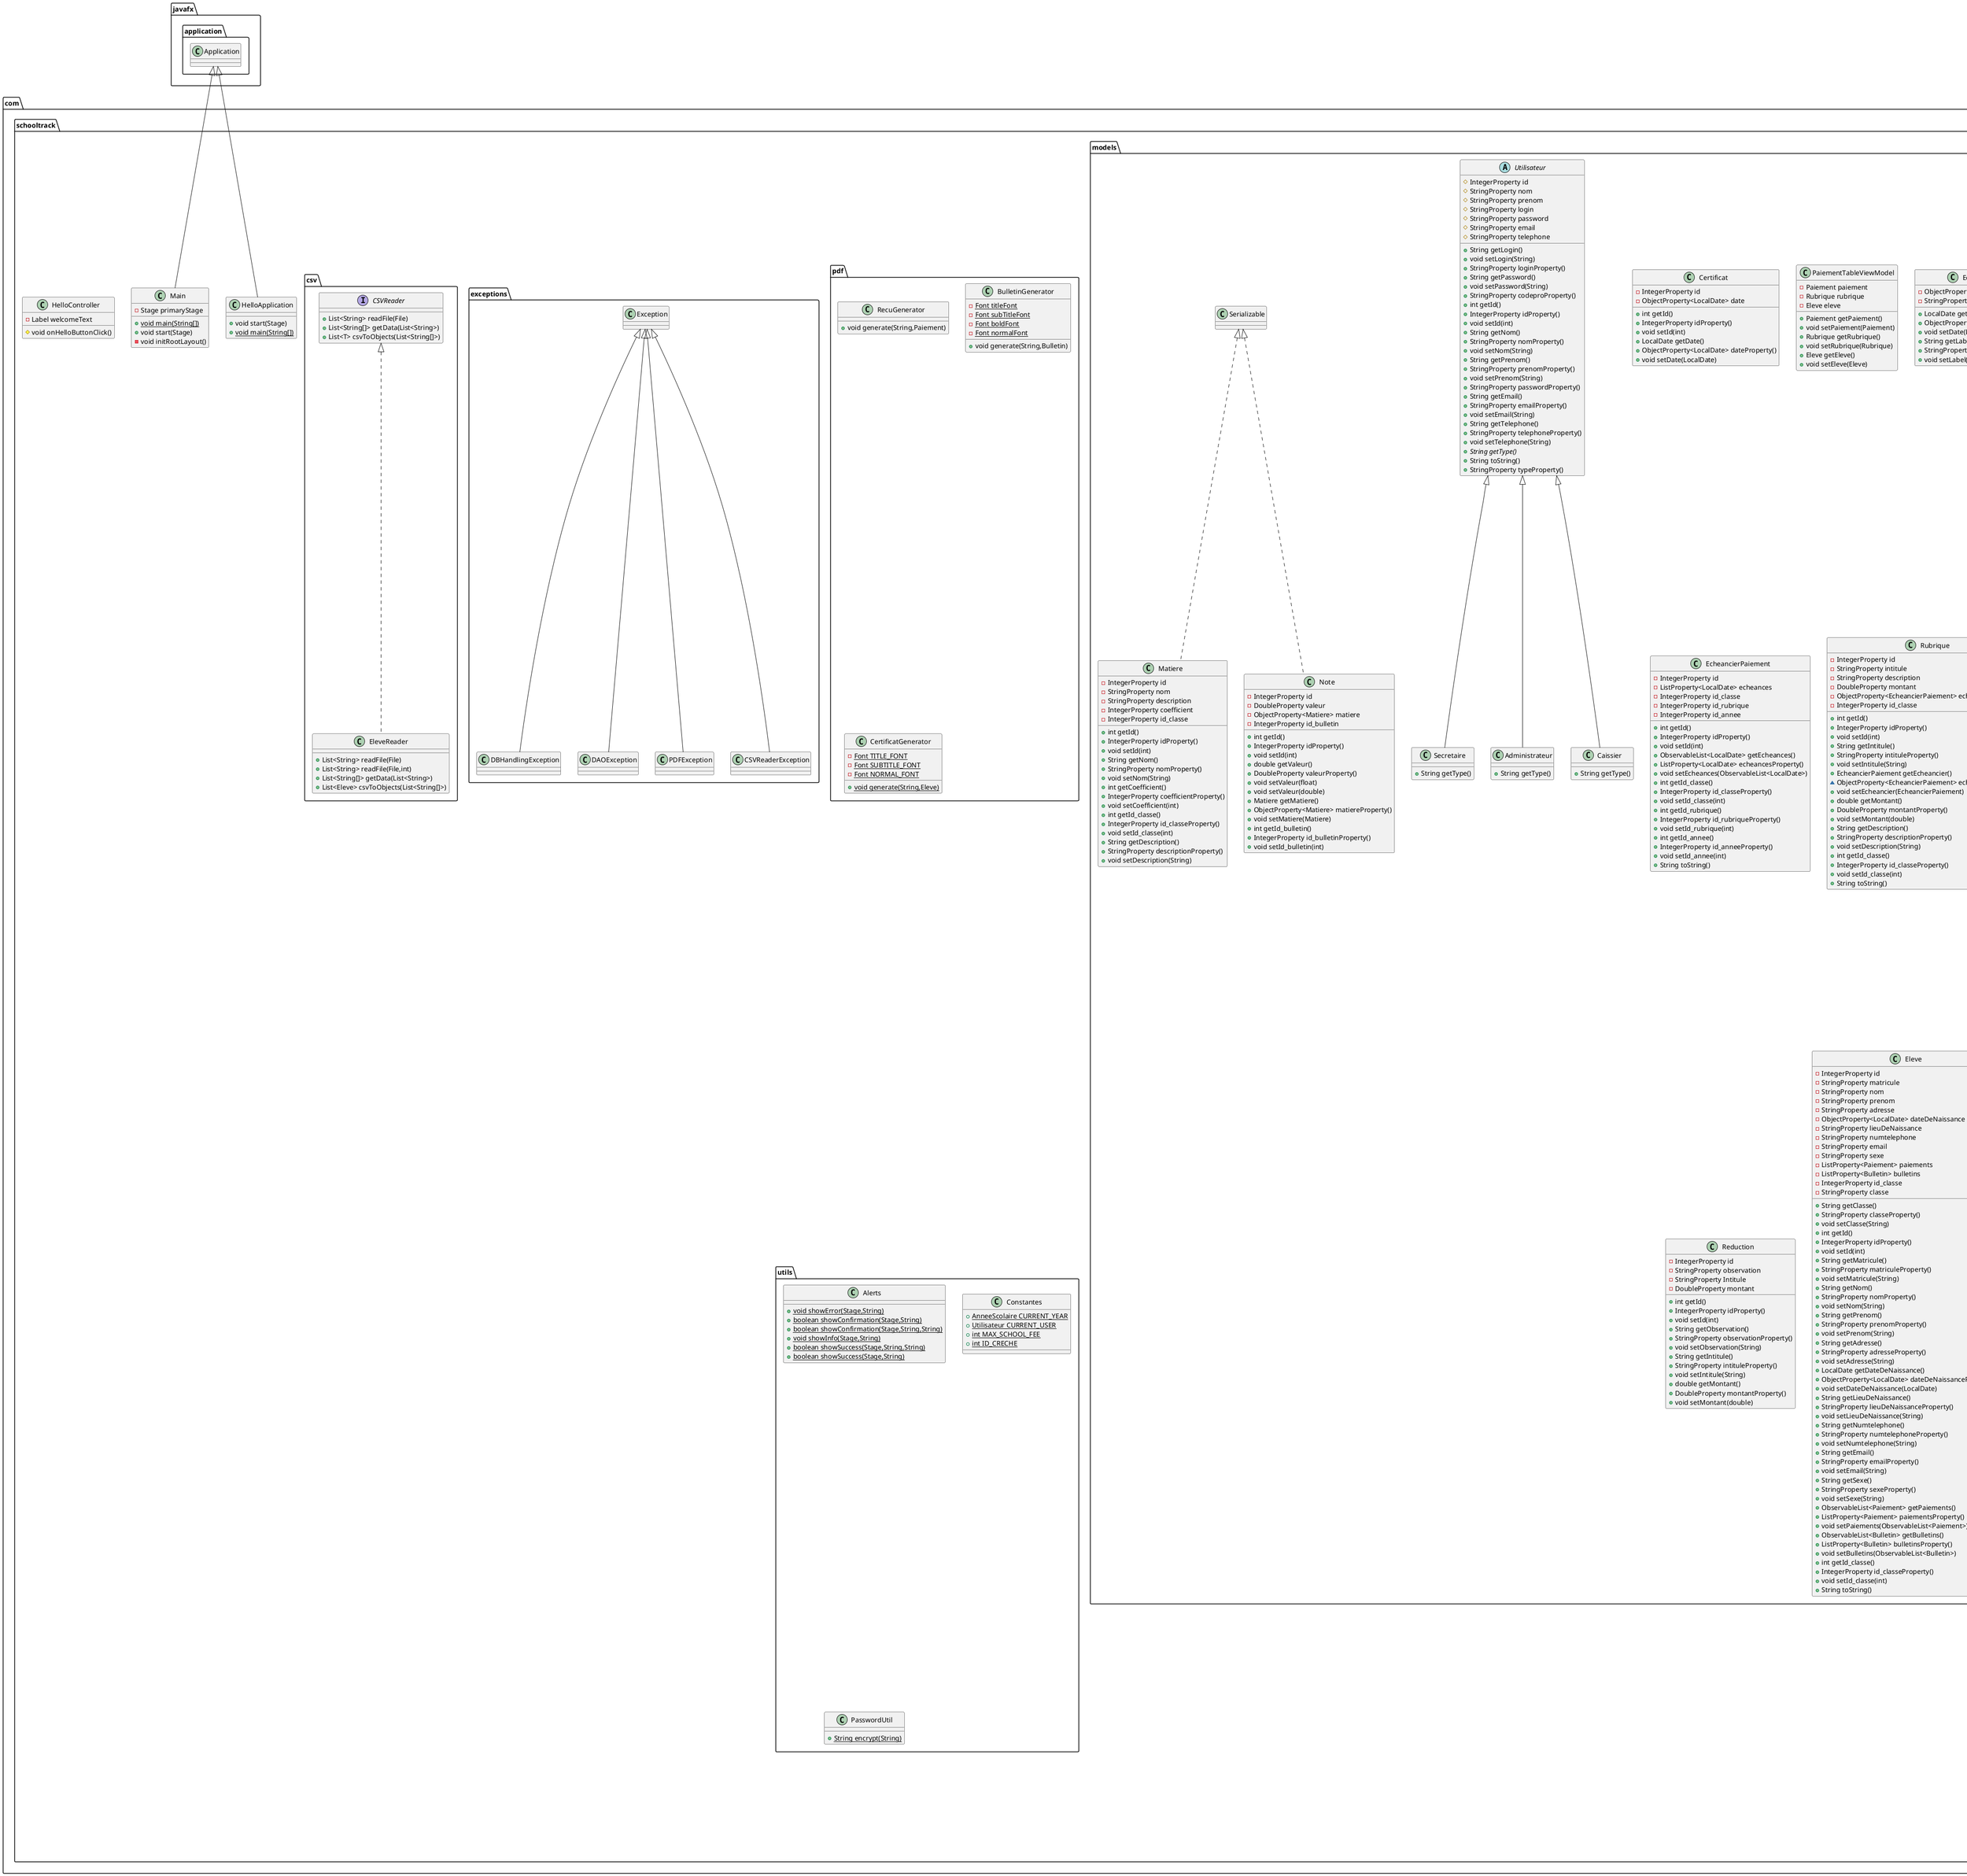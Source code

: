 @startuml
class com.schooltrack.controller.administateur.UserController {
- TableColumn<Utilisateur,String> emailColumn
- TableColumn<Utilisateur,String> nomColumn
- TableColumn<Utilisateur,String> numColumn
- TableColumn<Utilisateur,String> prenomColumn
- TableColumn<Utilisateur,String> typeColumn
- UtilisateurDAO utilisateurDAO
- TableView<Utilisateur> userTable
- Stage parentStage
+ void setParentStage(Stage)
~ void addUser(ActionEvent)
- void deleteUser(ActionEvent)
~ void editUser(ActionEvent)
- void initialize()
+ void initTable()
}
class com.schooltrack.controller.administateur.UserEditController {
- RadioButton adminBR
- RadioButton caissierBR
- TextField emailTextField
- TextField nomTextField
- PasswordField passwordTextField
- TextField prenomTextField
- RadioButton secretaireBR
- ToggleGroup type
- Label titleLabel
- TextField usernameTextField
- TextField numeroTextField
- Button addButton
- Stage dialogStage
- boolean okClicked
- Utilisateur utilisateur
+ void setDialogStage(Stage)
+ boolean isOkClicked()
+ Utilisateur getUtilisateur()
+ void setUtilisateur(Utilisateur)
~ void addUser(ActionEvent)
- boolean isInputValid()
- boolean isEmailValid(String)
- boolean isPhoneValid(String)
~ void handleCancel(ActionEvent)
- void initialize()
}
class com.schooltrack.models.Certificat {
- IntegerProperty id
- ObjectProperty<LocalDate> date
+ int getId()
+ IntegerProperty idProperty()
+ void setId(int)
+ LocalDate getDate()
+ ObjectProperty<LocalDate> dateProperty()
+ void setDate(LocalDate)
}
class com.schooltrack.models.PaiementTableViewModel {
- Paiement paiement
- Rubrique rubrique
- Eleve eleve
+ Paiement getPaiement()
+ void setPaiement(Paiement)
+ Rubrique getRubrique()
+ void setRubrique(Rubrique)
+ Eleve getEleve()
+ void setEleve(Eleve)
}
class com.schooltrack.pdf.RecuGenerator {
+ void generate(String,Paiement)
}
class com.schooltrack.jdbc.TestPDF {
}
class com.schooltrack.models.EcheanceTableModel {
- ObjectProperty<LocalDate> date
- StringProperty label
+ LocalDate getDate()
+ ObjectProperty<LocalDate> dateProperty()
+ void setDate(LocalDate)
+ String getLabel()
+ StringProperty labelProperty()
+ void setLabel(String)
}
class com.schooltrack.controller.secretaire.MatiereEditController {
- TextField coeffTextField
- TextField matiereTextField
- TextArea descriptionTextArea
- Matiere matiere
- Stage dialogStage
- boolean okClicked
+ void setMatiere(Matiere)
+ Matiere getMatiere()
+ void setDialogStage(Stage)
+ boolean isOkClicked()
- void cancel(ActionEvent)
- void handleOk(ActionEvent)
- boolean isInputValid()
- void initialize()
}
class com.schooltrack.models.datasource.NoteDAO {
+ void create(Note)
+ Note read(int)
+ void update(Note)
+ void delete(int)
+ List<Note> readAll()
+ List<Note> readAllByBulletin(int)
+ void generateNotes(int)
+ void deleteNotes(int)
}
class com.schooltrack.controller.caissier.DashboardCaissierController {
- Label caisseLabel
- Label inscriptionLabel
- Label loginLabel
- Stage parentStage
+ void setParentStage(Stage)
+ void initialize()
}
class com.schooltrack.exceptions.DBHandlingException {
}
class com.schooltrack.models.datasource.ClasseDAO {
+ void create(Classe)
+ Classe read(int)
+ void update(Classe)
+ void delete(int)
+ List<Classe> readAll()
+ List<Classe> readAll(int)
+ List<Classe> readAll(int,int)
+ List<Classe> readAllSimple(int)
+ List<Classe> readAllWithoutEleves(int)
+ String readNom(int)
}
class com.schooltrack.models.datasource.MatiereDAO {
+ void create(Matiere)
+ Matiere read(int)
+ void update(Matiere)
+ void delete(int)
+ List<Matiere> readAll()
+ List<Matiere> readAllByClasse(int)
}
class com.schooltrack.models.datasource.BulletinDAO {
+ void create(Bulletin)
+ Bulletin read(int)
+ void update(Bulletin)
+ void delete(int)
+ List<Bulletin> readAll()
+ List<Bulletin> readAllByYear(int,int)
+ Bulletin read(int,int,int)
+ void generate(int,int)
}
class com.schooltrack.pdf.BulletinGenerator {
- {static} Font titleFont
- {static} Font subTitleFont
- {static} Font boldFont
- {static} Font normalFont
+ void generate(String,Bulletin)
}
class com.schooltrack.jdbc.TestConnection {
+ {static} void main(String[])
}
class com.schooltrack.exceptions.DAOException {
}
class com.schooltrack.controller.secretaire.EleveEditController {
- RadioButton FemmeBR
- TextField adrTextField
- Button cancelButton
- DatePicker dtNaissDatePicker
- TextField emailTextField
- ToggleGroup genre
- RadioButton hommeBR
- TextField lieuNaissTextField
- TextField nomTextField
- TextField numTextField
- Button okButton
- TextField prenomTextField
- Eleve eleve
- Stage dialogStage
- boolean okClicked
+ Eleve getEleve()
+ boolean isOkClicked()
+ void setDialogStage(Stage)
+ void setEleve(Eleve)
- void initialize()
- void handleOk()
- boolean isInputValid()
- boolean isValidEmail(String)
- boolean isValidPhoneNumber(String)
- void cancel()
}
class com.schooltrack.controller.secretaire.ReaffectationController {
- ChoiceBox<String> classeChoiceBox
- ChoiceBox<String> sectionChoiceBox
- List<Section> sections
- Stage dialogStage
- Eleve eleve
+ void setEleve(Eleve)
+ void setDialogStage(Stage)
~ void handleCancel(ActionEvent)
~ void handleValider(ActionEvent)
~ void initialize()
+ void initSectionChoiceBox()
- void updateClasseChoiceBox()
}
class com.schooltrack.models.Section {
- IntegerProperty id
- StringProperty Intitule
- ListProperty<Classe> classes
+ int getId()
+ IntegerProperty idProperty()
+ void setId(int)
+ String getIntitule()
+ StringProperty intituleProperty()
+ void setIntitule(String)
+ ObservableList<Classe> getClasses()
+ ListProperty<Classe> classesProperty()
+ void setClasses(ObservableList<Classe>)
+ long getEffectif()
}
class com.schooltrack.models.EcheancierPaiement {
- IntegerProperty id
- ListProperty<LocalDate> echeances
- IntegerProperty id_classe
- IntegerProperty id_rubrique
- IntegerProperty id_annee
+ int getId()
+ IntegerProperty idProperty()
+ void setId(int)
+ ObservableList<LocalDate> getEcheances()
+ ListProperty<LocalDate> echeancesProperty()
+ void setEcheances(ObservableList<LocalDate>)
+ int getId_classe()
+ IntegerProperty id_classeProperty()
+ void setId_classe(int)
+ int getId_rubrique()
+ IntegerProperty id_rubriqueProperty()
+ void setId_rubrique(int)
+ int getId_annee()
+ IntegerProperty id_anneeProperty()
+ void setId_annee(int)
+ String toString()
}
class com.schooltrack.jdbc.DBManager {
- {static} Connection connection
+ {static} Connection getConnection()
}
class com.schooltrack.utils.Alerts {
+ {static} void showError(Stage,String)
+ {static} boolean showConfirmation(Stage,String)
+ {static} boolean showConfirmation(Stage,String,String)
+ {static} void showInfo(Stage,String)
+ {static} boolean showSuccess(Stage,String,String)
+ {static} boolean showSuccess(Stage,String)
}
class com.schooltrack.HelloApplication {
+ void start(Stage)
+ {static} void main(String[])
}
interface com.schooltrack.csv.CSVReader {
+ List<String> readFile(File)
+ List<String[]> getData(List<String>)
+ List<T> csvToObjects(List<String[]>)
}
class com.schooltrack.models.datasource.UtilisateurDAO {
+ void create(Utilisateur)
+ Utilisateur read(int)
+ void update(Utilisateur)
+ void delete(int)
+ List<Utilisateur> readAll()
+ Utilisateur readByLogin(String)
+ Utilisateur readByLoginPassword(String,String)
+ int count()
}
class com.schooltrack.models.Rubrique {
- IntegerProperty id
- StringProperty intitule
- StringProperty description
- DoubleProperty montant
- ObjectProperty<EcheancierPaiement> echeancier
- IntegerProperty id_classe
+ int getId()
+ IntegerProperty idProperty()
+ void setId(int)
+ String getIntitule()
+ StringProperty intituleProperty()
+ void setIntitule(String)
+ EcheancierPaiement getEcheancier()
~ ObjectProperty<EcheancierPaiement> echeancierProperty()
+ void setEcheancier(EcheancierPaiement)
+ double getMontant()
+ DoubleProperty montantProperty()
+ void setMontant(double)
+ String getDescription()
+ StringProperty descriptionProperty()
+ void setDescription(String)
+ int getId_classe()
+ IntegerProperty id_classeProperty()
+ void setId_classe(int)
+ String toString()
}
class com.schooltrack.models.datasource.EcheancierPaiementDAO {
+ void create(EcheancierPaiement)
+ EcheancierPaiement read(int)
+ void update(EcheancierPaiement)
+ void delete(int)
+ List<EcheancierPaiement> readAll()
+ List<LocalDate> readEcheances(int)
+ EcheancierPaiement readEcheancierPaiement(int,int,int)
+ void createEcheancierPaiementScolarite()
}
class com.schooltrack.csv.EleveReader {
+ List<String> readFile(File)
+ List<String> readFile(File,int)
+ List<String[]> getData(List<String>)
+ List<Eleve> csvToObjects(List<String[]>)
}
class com.schooltrack.models.AnneeScolaire {
- IntegerProperty id
- StringProperty intitule
- ObjectProperty<LocalDate> dateDebut
- ObjectProperty<LocalDate> dateFin
+ int getId()
+ IntegerProperty idProperty()
+ void setId(int)
+ String getIntitule()
+ StringProperty intituleProperty()
+ void setIntitule(String)
+ LocalDate getDateDebut()
+ ObjectProperty<LocalDate> dateDebutProperty()
+ void setDateDebut(LocalDate)
+ LocalDate getDateFin()
+ ObjectProperty<LocalDate> dateFinProperty()
+ void setDateFin(LocalDate)
+ String toString()
}
class com.schooltrack.models.Matiere {
- IntegerProperty id
- StringProperty nom
- StringProperty description
- IntegerProperty coefficient
- IntegerProperty id_classe
+ int getId()
+ IntegerProperty idProperty()
+ void setId(int)
+ String getNom()
+ StringProperty nomProperty()
+ void setNom(String)
+ int getCoefficient()
+ IntegerProperty coefficientProperty()
+ void setCoefficient(int)
+ int getId_classe()
+ IntegerProperty id_classeProperty()
+ void setId_classe(int)
+ String getDescription()
+ StringProperty descriptionProperty()
+ void setDescription(String)
}
class com.schooltrack.controller.AuthController {
- TextField loginField
- PasswordField passwordField
- Button loginButton
- Button closeButton
- Label errorLabel
- Stage primaryStage
+ void setPrimaryStage(Stage)
~ void initialize()
- void handleLogin()
- void reinitFields()
- boolean isInputValid()
- void showError(String)
- void handleClose()
}
class com.schooltrack.models.datasource.EleveDAO {
+ void create(Eleve)
+ String generateMatricule()
+ void inscription(Eleve)
+ void modifierInscription(Eleve)
+ LocalDate readDateInscription(int)
+ Eleve read(int)
+ void update(Eleve)
+ void delete(int)
+ void retirer(int)
+ List<Eleve> readAll()
+ List<Eleve> readAllByClasse(int,int)
+ Eleve readByNomPrenomDateNaissLieuNaiss(String,String,LocalDate,String)
+ Eleve readByMatricule(String)
+ List<Eleve> readByNom(String)
+ List<Eleve> readByPromptText(String)
}
class com.schooltrack.controller.secretaire.DashboardController {
- Label effectifCollege
- Label effectifElementaire
- Label effectifFroid
- Label effectifMaternelle
- Label loginLabel
- AnchorPane dashboardLayout
+ void setLoginLabelValue(String)
~ void initialize()
+ void setLoginLabel(String)
+ void initSectionSize()
}
class com.schooltrack.models.Bulletin {
- IntegerProperty id
- IntegerProperty trimestre
- FloatProperty moyenne
- ListProperty<Note> notes
- IntegerProperty id_eleve
- IntegerProperty id_classe
- IntegerProperty id_annee
+ int getId()
+ IntegerProperty idProperty()
+ void setId(int)
+ int getTrimestre()
+ IntegerProperty trimestreProperty()
+ void setTrimestre(int)
+ float getMoyenne()
+ FloatProperty moyenneProperty()
+ void setMoyenne(float)
+ ObservableList<Note> getNotes()
+ ListProperty<Note> notesProperty()
+ void setNotes(ObservableList<Note>)
+ int getId_eleve()
+ IntegerProperty id_eleveProperty()
+ void setId_eleve(int)
+ int getId_classe()
+ IntegerProperty id_classeProperty()
+ void setId_classe(int)
+ int getId_annee()
+ IntegerProperty id_anneeProperty()
+ void setId_annee(int)
+ String toString()
}
class com.schooltrack.models.datasource.SectionDAO {
+ void create(Section)
+ Section read(int)
+ void update(Section)
+ void delete(int)
+ List<Section> readAll()
+ List<Section> readAll(int)
+ List<Section> readAllWithoutStudents(int)
+ List<Section> readAllSimple(int)
+ Section read(String)
}
class com.schooltrack.controller.caissier.PaiementController {
- TableView<PaiementTableViewModel> paiementTable
- TableColumn<PaiementTableViewModel,String> classeEleveColumn
- TableColumn<PaiementTableViewModel,LocalDate> dateColumn
- TableColumn<PaiementTableViewModel,String> matriculeColumn
- TableColumn<PaiementTableViewModel,Double> montantColumn
- TableColumn<PaiementTableViewModel,String> nomEleveColumn
- TableColumn<PaiementTableViewModel,String> numeroColumn
- TableColumn<PaiementTableViewModel,String> observationColumn
- TableColumn<PaiementTableViewModel,String> rubriqueColumn
- ChoiceBox<String> periodeChoiceBox
- ChoiceBox<String> rubriqueChoiceBox
- Stage parentStage
+ void setParentStage(Stage)
~ void handleAdd(ActionEvent)
~ void handleDelete(ActionEvent)
~ void handleEdit(ActionEvent)
~ void handlePrint(ActionEvent)
- void initialize()
- void updatePaiementTable()
+ void initChoiceBoxes()
}
class com.schooltrack.utils.Constantes {
+ {static} AnneeScolaire CURRENT_YEAR
+ {static} Utilisateur CURRENT_USER
+ {static} int MAX_SCHOOL_FEE
+ {static} int ID_CRECHE
}
class com.schooltrack.models.Reduction {
- IntegerProperty id
- StringProperty observation
- StringProperty Intitule
- DoubleProperty montant
+ int getId()
+ IntegerProperty idProperty()
+ void setId(int)
+ String getObservation()
+ StringProperty observationProperty()
+ void setObservation(String)
+ String getIntitule()
+ StringProperty intituleProperty()
+ void setIntitule(String)
+ double getMontant()
+ DoubleProperty montantProperty()
+ void setMontant(double)
}
class com.schooltrack.pdf.CertificatGenerator {
- {static} Font TITLE_FONT
- {static} Font SUBTITLE_FONT
- {static} Font NORMAL_FONT
+ {static} void generate(String,Eleve)
}
class com.schooltrack.Main {
- Stage primaryStage
+ {static} void main(String[])
+ void start(Stage)
- void initRootLayout()
}
class com.schooltrack.models.datasource.PaiementDAO {
+ void create(Paiement)
+ String generateNumero()
+ Paiement read(int)
+ void update(Paiement)
+ void delete(int)
+ List<Paiement> readAll()
+ List<Paiement> readAllByEleveAndAnnee(int,int)
+ List<Paiement> readAllByEleveAndAnneeAndRubrique(int,int,int)
+ List<Paiement> readAllByEleveAndRubriqueAndDate(int,int)
+ List<Paiement> readAllByEleveAndRubriqueAndWeek(int,int)
+ List<Paiement> readAllByEleveAndRubriqueAndMonth(int,int)
+ List<Paiement> readAllByRubriqueAndDate(int)
+ List<Paiement> readAllByRubriqueAndWeek(int)
+ List<Paiement> readAllByRubriqueAndMonth(int)
+ List<Paiement> readAllByDate()
+ List<Paiement> readAllByWeek()
+ List<Paiement> readAllByMonth()
+ List<Paiement> readAllByYear()
+ List<Paiement> readAllByDateAndRubrique(String)
+ List<Paiement> readAllByWeekAndRubrique(String)
+ List<Paiement> readAllByMonthAndRubrique(String)
+ List<Paiement> readAllByYearAndRubrique(String)
+ List<Paiement> readAllByRubrique(String)
+ boolean isPayedInscription(int)
+ int countScolarite(int)
+ int getTranche(Paiement)
+ double getMontantMois()
+ int getNombreInscription()
}
class com.schooltrack.utils.PasswordUtil {
+ {static} String encrypt(String)
}
class com.schooltrack.models.Secretaire {
+ String getType()
}
class com.schooltrack.exceptions.PDFException {
}
class com.schooltrack.models.Administrateur {
+ String getType()
}
abstract class com.schooltrack.models.Utilisateur {
# IntegerProperty id
# StringProperty nom
# StringProperty prenom
# StringProperty login
# StringProperty password
# StringProperty email
# StringProperty telephone
+ String getLogin()
+ void setLogin(String)
+ StringProperty loginProperty()
+ String getPassword()
+ void setPassword(String)
+ StringProperty codeproProperty()
+ int getId()
+ IntegerProperty idProperty()
+ void setId(int)
+ String getNom()
+ StringProperty nomProperty()
+ void setNom(String)
+ String getPrenom()
+ StringProperty prenomProperty()
+ void setPrenom(String)
+ StringProperty passwordProperty()
+ String getEmail()
+ StringProperty emailProperty()
+ void setEmail(String)
+ String getTelephone()
+ StringProperty telephoneProperty()
+ void setTelephone(String)
+ {abstract}String getType()
+ String toString()
+ StringProperty typeProperty()
}
class com.schooltrack.controller.secretaire.SectionController {
- TableColumn<Rubrique,Double> montantRubriqueColumn
- TableView<Rubrique> rubriqueTable
- TableColumn<Rubrique,String> rubriqueTblColumn
- TableColumn<Eleve,String> adresseColumn
- ChoiceBox<String> classeChoiceBox
- TableColumn<Matiere,Integer> coefColumn
- TableColumn<Eleve,LocalDate> dtNaissColumn
- Tab eleveTab
- TableView<Eleve> eleveTable
- TableColumn<Eleve,String> emailColumn
- TableColumn<Eleve,String> matriculeColumn
- TableColumn<Matiere,Integer> idMatColumn
- TableColumn<Eleve,String> lieuNaissColumn
- TableColumn<Matiere,String> matColumn
- TableView<Matiere> matTable
- TableColumn<Eleve,String> nomColumn
- TableColumn<Eleve,String> numColumn
- TableColumn<Eleve,String> prenomColumn
- Tab programmeTab
- ChoiceBox<String> sectionChoiceBox
- TableColumn<Eleve,String> sexeColumn
- TableColumn<EcheanceTableModel,LocalDate> echeanceColumn
- TableView<EcheanceTableModel> echeanceTable
- TableColumn<EcheanceTableModel,String> intituleColumn
- AnchorPane sectionLayout
- List<Section> sections
- int getClasseId()
- int getClasseIndex()
- int getSectionId()
- Stage getParentStage()
- void saveEcheance(ActionEvent)
- void editEcheance(ActionEvent)
- void addMat(ActionEvent)
- void deleteMat(ActionEvent)
- void editMat(ActionEvent)
- void handleCertificat()
- void handleAddEleve(ActionEvent)
- void handleBulletin(ActionEvent)
- void handleDeleteEleve(ActionEvent)
- void handleEditEleve(ActionEvent)
- void handleReaffecter()
- void handlePaiement()
- void importCsv(ActionEvent)
- void initialize()
- void updateRubriqueTable()
- void mapRubriqueTableToData()
- void updateEcheanceTable()
- void mapEcheanceTableToData()
- void mapMatTableToData()
- void mapEleveTableToData()
- void updateMatTable()
- void updateClasseChoiceBox()
- void updateEleveTable()
+ void initSectionChoiceBox()
}
class com.schooltrack.models.datasource.AnneeScolaireDAO {
+ int readLastId()
+ void create(AnneeScolaire)
+ AnneeScolaire read(int)
+ void update(AnneeScolaire)
+ void delete(int)
+ List<AnneeScolaire> readAll()
+ List<String> readAllIntitules()
+ AnneeScolaire readByIntitule(String)
+ AnneeScolaire readLast()
}
class com.schooltrack.models.Note {
- IntegerProperty id
- DoubleProperty valeur
- ObjectProperty<Matiere> matiere
- IntegerProperty id_bulletin
+ int getId()
+ IntegerProperty idProperty()
+ void setId(int)
+ double getValeur()
+ DoubleProperty valeurProperty()
+ void setValeur(float)
+ void setValeur(double)
+ Matiere getMatiere()
+ ObjectProperty<Matiere> matiereProperty()
+ void setMatiere(Matiere)
+ int getId_bulletin()
+ IntegerProperty id_bulletinProperty()
+ void setId_bulletin(int)
}
class com.schooltrack.models.Caissier {
+ String getType()
}
class com.schooltrack.controller.secretaire.BulletinController {
- Stage dialogStage
- Eleve eleve
- Classe classe
- Label PrenomLabel
- TableColumn<Note,Integer> coefColumn
- Label idLabel
- TableColumn<Note,String> matColumn
- TextField moyenneField
- Label nomLabel
- TableColumn<Note,Double> noteColumn
- TableView<Note> notesTable
- AnchorPane rootLayout
- int indexEleve
- ChoiceBox<String> trimestreChoiceBox
- void handleExit(ActionEvent)
- void handleSave(ActionEvent)
- void handlePrint(ActionEvent)
- void handleEdit(ActionEvent)
- void leftBulletin(ActionEvent)
- void rightBulletin(ActionEvent)
+ void setClasse(Classe)
+ void setIndexEleve(int)
+ void setEleve(Eleve)
+ void setDialogStage(Stage)
- void initialize()
- void updateNotesTable()
+ void initLayoutFeatures()
}
class com.schooltrack.controller.administateur.DashboardAdminController {
- Label caisseLabel
- Label inscriptionLabel
- Label loginLabel
- Label nombreUtilisateurLabel
- void initialize()
}
class com.schooltrack.HelloController {
- Label welcomeText
# void onHelloButtonClick()
}
class com.schooltrack.controller.HomeController {
- AnchorPane rootLayout
- Utilisateur utilisateurConnecte
- Stage parentStage
- Stage actualStage
- ChoiceBox<String> anneeScolaireChoiceBox
- Label loggedUserLabel
- TextField promptRechercheTextField
+ void setActualStage(Stage)
+ void setParentStage(Stage)
+ void setUtilisateurConnecte(Utilisateur)
- void classes()
+ void dashboard()
+ void initRootFeatures()
- void inscription()
- void searchEleve()
- void paiement()
- void initialize()
+ void users()
- void deconnexion()
- void close()
}
class com.schooltrack.models.datasource.RubriqueDAO {
+ void create(Rubrique)
+ Rubrique read(int)
+ void update(Rubrique)
+ void delete(int)
+ List<Rubrique> readAll()
+ List<Rubrique> readAllByClasse(int)
+ List<Rubrique> readAllByIntitule(String)
+ List<String> readAllIntitule()
+ Rubrique readByIntituleAndMatricule(String,String)
+ Rubrique readScolariteByClasse(int)
}
class com.schooltrack.controller.caissier.PaiementEleveController {
- TableColumn<PaiementTableViewModel,LocalDate> dateColumn
- TableView<PaiementTableViewModel> elevePaiementTable
- Label inscriptionCountLabel
- Label inscriptionStatusLabel
- TableColumn<PaiementTableViewModel,Double> montantColumn
- TableColumn<PaiementTableViewModel,String> numeroColumn
- TableColumn<PaiementTableViewModel,String> observationColumn
- TableColumn<PaiementTableViewModel,String> rubriqueColumn
- Label scolariteCountLabel
- Label scolariteStatusLabel
- PaiementDAO paiementDAO
- RubriqueDAO rubriqueDAO
- Stage dialogStage
- Eleve eleve
+ void setDialogStage(Stage)
+ void setEleve(Eleve)
- void handleClose()
- void handlePrint()
- void initialize()
+ void loadFeatures()
}
class com.schooltrack.controller.caissier.PaiementEditController {
- TextField matriculeTextField
- ChoiceBox<String> rubriqueChoiceBox
- TextArea observationsTextArea
- Label titleLabel
- Paiement paiement
- Stage actualStage
- Stage parentStage
- PaiementDAO paiementDAO
- EleveDAO eleveDAO
- RubriqueDAO rubriqueDAO
- boolean editMode
+ void setParentStage(Stage)
+ void setActualStage(Stage)
~ void handleCancel(ActionEvent)
+ void setPaiement(Paiement)
~ void handleOk(ActionEvent)
- void initialize()
+ void initRubriqueChoiceBox()
- boolean isInputValid()
}
class com.schooltrack.exceptions.CSVReaderException {
}
class com.schooltrack.models.factory.UtilisateurFactory {
+ {static} Utilisateur getUtilisateur(String)
}
interface com.schooltrack.models.datasource.DAO {
~ void create(T)
~ T read(int)
~ void update(T)
~ void delete(int)
~ List<T> readAll()
}
class com.schooltrack.controller.secretaire.InscriptionController {
- Stage parentStage
- List<Section> sections
- TextField adresseTextField
- DatePicker dtNaissPicker
- RadioButton femininBR
- TextField lieuNaissTextField
- TextField mailTextField
- RadioButton masculinBR
- TextField nomTextField
- TextField prenomTextField
- ChoiceBox<String> sectionChoiceBox
- ChoiceBox<String> classeChoiceBox
- ToggleGroup sexe
- TextField telephoneTextField
+ void setParentStage(Stage)
~ void inscrire(ActionEvent)
- void clearFields()
- void initialize()
- void updateClasseChoiceBox()
+ void initSectionChoiceBox()
- boolean isInputValid()
- boolean isValidEmail(String)
- boolean isValidPhoneNumber(String)
}
class com.schooltrack.models.Eleve {
- IntegerProperty id
- StringProperty matricule
- StringProperty nom
- StringProperty prenom
- StringProperty adresse
- ObjectProperty<LocalDate> dateDeNaissance
- StringProperty lieuDeNaissance
- StringProperty numtelephone
- StringProperty email
- StringProperty sexe
- ListProperty<Paiement> paiements
- ListProperty<Bulletin> bulletins
- IntegerProperty id_classe
- StringProperty classe
+ String getClasse()
+ StringProperty classeProperty()
+ void setClasse(String)
+ int getId()
+ IntegerProperty idProperty()
+ void setId(int)
+ String getMatricule()
+ StringProperty matriculeProperty()
+ void setMatricule(String)
+ String getNom()
+ StringProperty nomProperty()
+ void setNom(String)
+ String getPrenom()
+ StringProperty prenomProperty()
+ void setPrenom(String)
+ String getAdresse()
+ StringProperty adresseProperty()
+ void setAdresse(String)
+ LocalDate getDateDeNaissance()
+ ObjectProperty<LocalDate> dateDeNaissanceProperty()
+ void setDateDeNaissance(LocalDate)
+ String getLieuDeNaissance()
+ StringProperty lieuDeNaissanceProperty()
+ void setLieuDeNaissance(String)
+ String getNumtelephone()
+ StringProperty numtelephoneProperty()
+ void setNumtelephone(String)
+ String getEmail()
+ StringProperty emailProperty()
+ void setEmail(String)
+ String getSexe()
+ StringProperty sexeProperty()
+ void setSexe(String)
+ ObservableList<Paiement> getPaiements()
+ ListProperty<Paiement> paiementsProperty()
+ void setPaiements(ObservableList<Paiement>)
+ ObservableList<Bulletin> getBulletins()
+ ListProperty<Bulletin> bulletinsProperty()
+ void setBulletins(ObservableList<Bulletin>)
+ int getId_classe()
+ IntegerProperty id_classeProperty()
+ void setId_classe(int)
+ String toString()
}
class com.schooltrack.models.Classe {
- IntegerProperty id
- StringProperty nom
- ListProperty<Rubrique> rubriques
- ListProperty<Matiere> matieres
- ListProperty<Eleve> eleves
- IntegerProperty id_section
+ int getId()
+ IntegerProperty idProperty()
+ void setId(int)
+ String getNom()
+ StringProperty nomProperty()
+ void setNom(String)
+ ObservableList<Rubrique> getRubriques()
+ ListProperty<Rubrique> rubriquesProperty()
+ void setRubriques(ObservableList<Rubrique>)
+ ObservableList<Matiere> getMatieres()
+ ListProperty<Matiere> matieresProperty()
+ void setMatieres(ObservableList<Matiere>)
+ ObservableList<Eleve> getEleves()
+ ListProperty<Eleve> elevesProperty()
+ void setEleves(ObservableList<Eleve>)
+ int getId_section()
+ IntegerProperty id_sectionProperty()
+ void setId_section(int)
+ String toString()
}
class com.schooltrack.controller.SearchResultController {
- TableColumn<Eleve,String> adresseColumn
- TableColumn<Eleve,LocalDate> dtNaissColumn
- TableView<Eleve> eleveTable
- TableColumn<Eleve,String> emailColumn
- TableColumn<Eleve,String> matriculeColumn
- TableColumn<Eleve,String> lieuNaissColumn
- TableColumn<Eleve,String> nomColumn
- TableColumn<Eleve,String> numColumn
- TableColumn<Eleve,String> prenomColumn
- TableColumn<Eleve,String> sexeColumn
- TableColumn<Eleve,String> classeColumn
- String prompt
- Stage parentStage
+ void setParentStage(Stage)
+ void setPrompt(String)
- void initialize()
}
class com.schooltrack.models.Paiement {
- IntegerProperty id
- StringProperty numero
- ObjectProperty<LocalDate> date
- StringProperty observation
- DoubleProperty montant
- IntegerProperty id_rubrique
- IntegerProperty id_eleve
- IntegerProperty id_annee
+ int getId()
+ IntegerProperty idProperty()
+ void setId(int)
+ LocalDate getDate()
+ ObjectProperty<LocalDate> dateProperty()
+ void setDate(LocalDate)
+ String getObservation()
+ StringProperty observationProperty()
+ void setObservation(String)
+ double getMontant()
+ DoubleProperty montantProperty()
+ void setMontant(float)
+ void setMontant(double)
+ int getId_rubrique()
+ IntegerProperty id_rubriqueProperty()
+ void setId_rubrique(int)
+ int getId_eleve()
+ IntegerProperty id_eleveProperty()
+ void setId_eleve(int)
+ int getId_annee()
+ IntegerProperty id_anneeProperty()
+ void setId_annee(int)
+ String getNumero()
+ StringProperty numeroProperty()
+ void setNumero(String)
}


com.schooltrack.models.datasource.DAO <|.. com.schooltrack.models.datasource.NoteDAO
com.schooltrack.exceptions.Exception <|-- com.schooltrack.exceptions.DBHandlingException
com.schooltrack.models.datasource.DAO <|.. com.schooltrack.models.datasource.ClasseDAO
com.schooltrack.models.datasource.DAO <|.. com.schooltrack.models.datasource.MatiereDAO
com.schooltrack.models.datasource.DAO <|.. com.schooltrack.models.datasource.BulletinDAO
com.schooltrack.exceptions.Exception <|-- com.schooltrack.exceptions.DAOException
javafx.application.Application <|-- com.schooltrack.HelloApplication
com.schooltrack.models.datasource.DAO <|.. com.schooltrack.models.datasource.UtilisateurDAO
com.schooltrack.models.datasource.DAO <|.. com.schooltrack.models.datasource.EcheancierPaiementDAO
com.schooltrack.csv.CSVReader <|.. com.schooltrack.csv.EleveReader
com.schooltrack.models.Serializable <|.. com.schooltrack.models.Matiere
com.schooltrack.models.datasource.DAO <|.. com.schooltrack.models.datasource.EleveDAO
com.schooltrack.models.datasource.DAO <|.. com.schooltrack.models.datasource.SectionDAO
javafx.application.Application <|-- com.schooltrack.Main
com.schooltrack.models.datasource.DAO <|.. com.schooltrack.models.datasource.PaiementDAO
com.schooltrack.models.Utilisateur <|-- com.schooltrack.models.Secretaire
com.schooltrack.exceptions.Exception <|-- com.schooltrack.exceptions.PDFException
com.schooltrack.models.Utilisateur <|-- com.schooltrack.models.Administrateur
com.schooltrack.models.datasource.DAO <|.. com.schooltrack.models.datasource.AnneeScolaireDAO
com.schooltrack.models.Serializable <|.. com.schooltrack.models.Note
com.schooltrack.models.Utilisateur <|-- com.schooltrack.models.Caissier
com.schooltrack.models.datasource.DAO <|.. com.schooltrack.models.datasource.RubriqueDAO
com.schooltrack.exceptions.Exception <|-- com.schooltrack.exceptions.CSVReaderException
@enduml